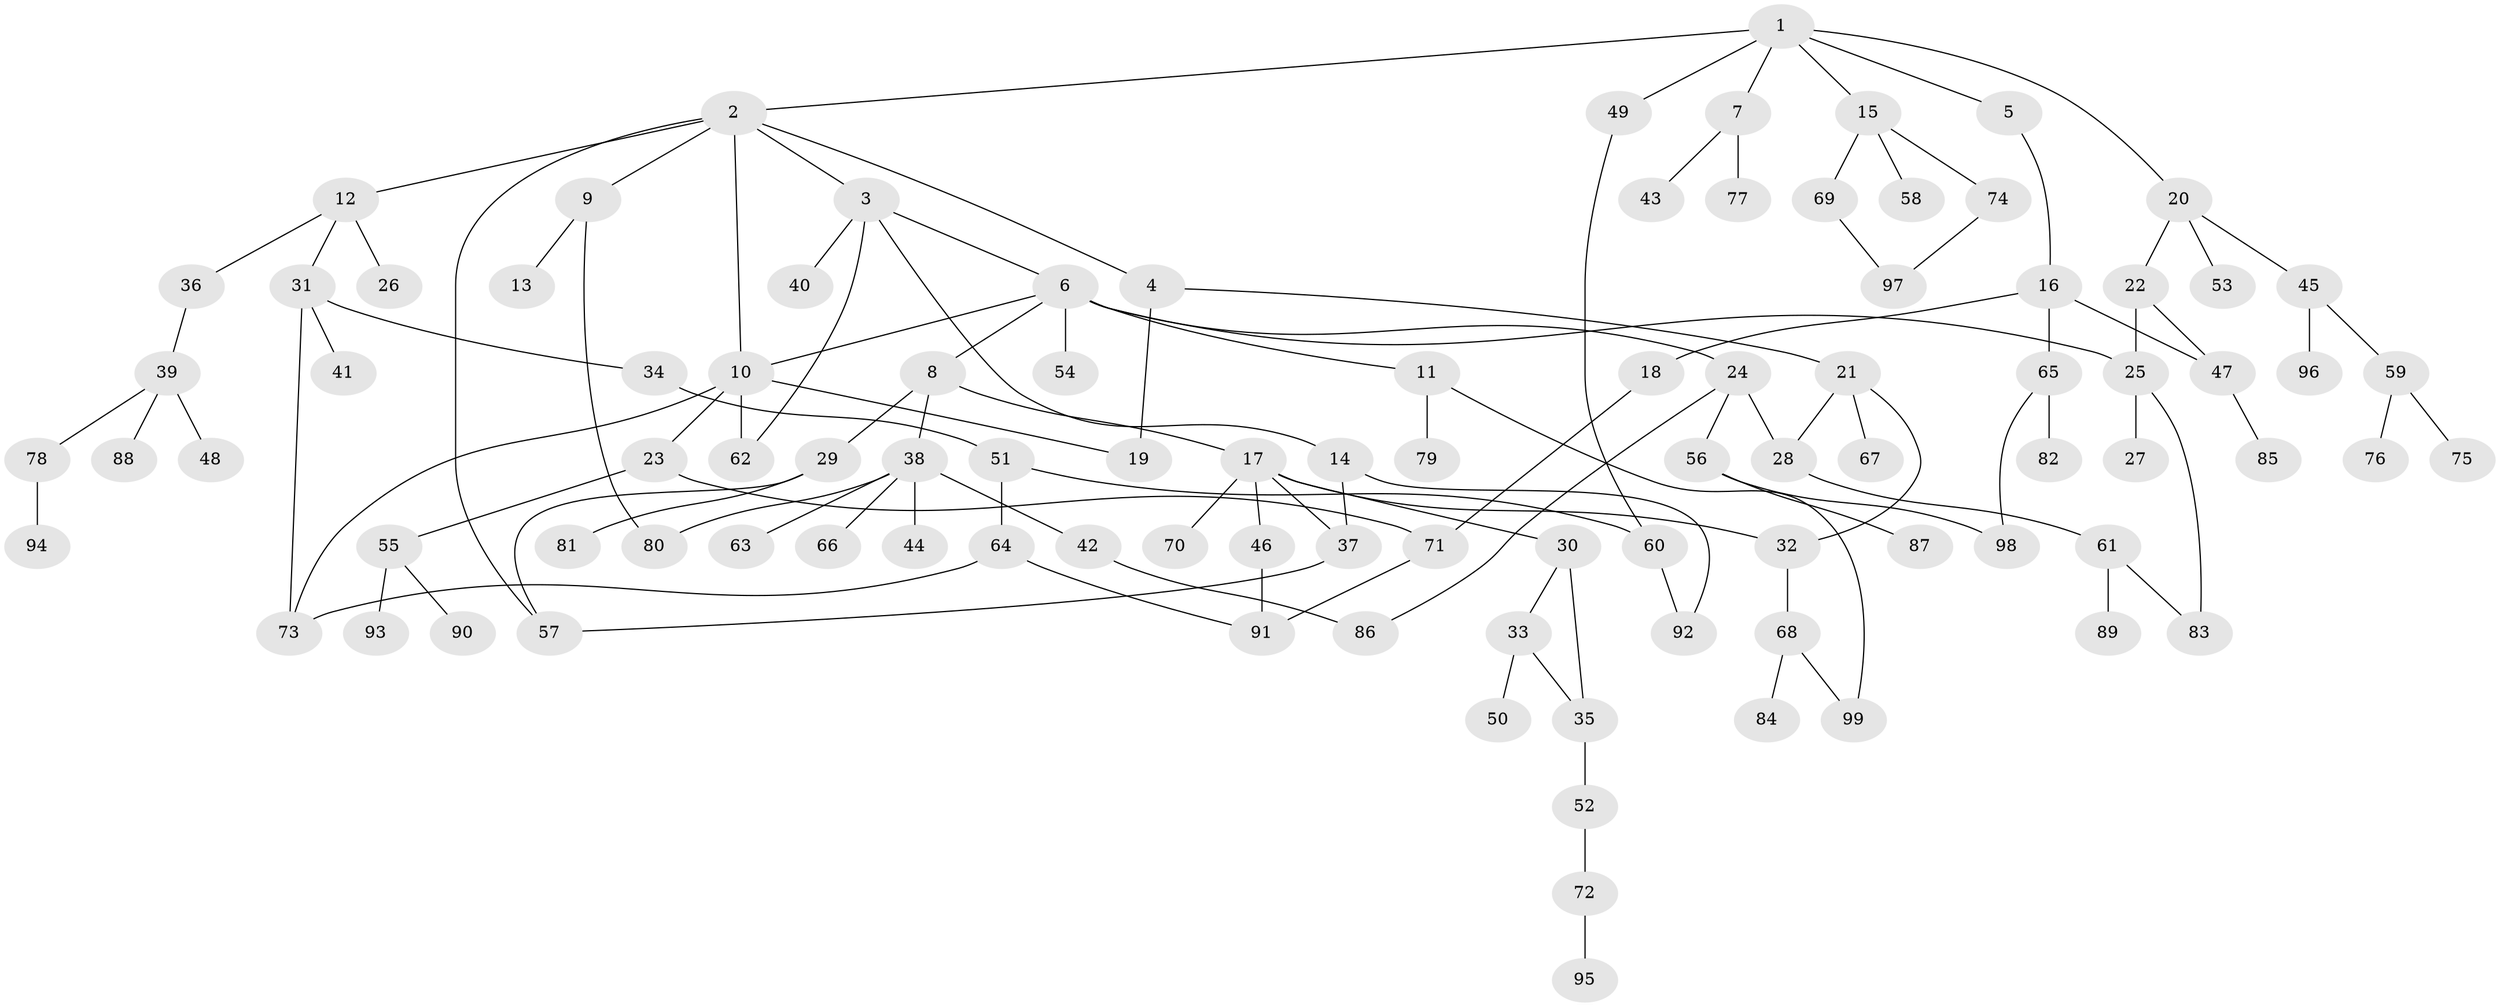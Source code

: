 // Generated by graph-tools (version 1.1) at 2025/01/03/09/25 03:01:10]
// undirected, 99 vertices, 122 edges
graph export_dot {
graph [start="1"]
  node [color=gray90,style=filled];
  1;
  2;
  3;
  4;
  5;
  6;
  7;
  8;
  9;
  10;
  11;
  12;
  13;
  14;
  15;
  16;
  17;
  18;
  19;
  20;
  21;
  22;
  23;
  24;
  25;
  26;
  27;
  28;
  29;
  30;
  31;
  32;
  33;
  34;
  35;
  36;
  37;
  38;
  39;
  40;
  41;
  42;
  43;
  44;
  45;
  46;
  47;
  48;
  49;
  50;
  51;
  52;
  53;
  54;
  55;
  56;
  57;
  58;
  59;
  60;
  61;
  62;
  63;
  64;
  65;
  66;
  67;
  68;
  69;
  70;
  71;
  72;
  73;
  74;
  75;
  76;
  77;
  78;
  79;
  80;
  81;
  82;
  83;
  84;
  85;
  86;
  87;
  88;
  89;
  90;
  91;
  92;
  93;
  94;
  95;
  96;
  97;
  98;
  99;
  1 -- 2;
  1 -- 5;
  1 -- 7;
  1 -- 15;
  1 -- 20;
  1 -- 49;
  2 -- 3;
  2 -- 4;
  2 -- 9;
  2 -- 10;
  2 -- 12;
  2 -- 57;
  3 -- 6;
  3 -- 14;
  3 -- 40;
  3 -- 62;
  4 -- 21;
  4 -- 19;
  5 -- 16;
  6 -- 8;
  6 -- 11;
  6 -- 24;
  6 -- 54;
  6 -- 25;
  6 -- 10;
  7 -- 43;
  7 -- 77;
  8 -- 17;
  8 -- 29;
  8 -- 38;
  9 -- 13;
  9 -- 80;
  10 -- 19;
  10 -- 23;
  10 -- 73;
  10 -- 62;
  11 -- 79;
  11 -- 99;
  12 -- 26;
  12 -- 31;
  12 -- 36;
  14 -- 37;
  14 -- 92;
  15 -- 58;
  15 -- 69;
  15 -- 74;
  16 -- 18;
  16 -- 65;
  16 -- 47;
  17 -- 30;
  17 -- 32;
  17 -- 46;
  17 -- 70;
  17 -- 37;
  18 -- 71;
  20 -- 22;
  20 -- 45;
  20 -- 53;
  21 -- 67;
  21 -- 28;
  21 -- 32;
  22 -- 25;
  22 -- 47;
  23 -- 55;
  23 -- 71;
  24 -- 28;
  24 -- 56;
  24 -- 86;
  25 -- 27;
  25 -- 83;
  28 -- 61;
  29 -- 81;
  29 -- 57;
  30 -- 33;
  30 -- 35;
  31 -- 34;
  31 -- 41;
  31 -- 73;
  32 -- 68;
  33 -- 50;
  33 -- 35;
  34 -- 51;
  35 -- 52;
  36 -- 39;
  37 -- 57;
  38 -- 42;
  38 -- 44;
  38 -- 63;
  38 -- 66;
  38 -- 80;
  39 -- 48;
  39 -- 78;
  39 -- 88;
  42 -- 86;
  45 -- 59;
  45 -- 96;
  46 -- 91;
  47 -- 85;
  49 -- 60;
  51 -- 64;
  51 -- 60;
  52 -- 72;
  55 -- 90;
  55 -- 93;
  56 -- 87;
  56 -- 98;
  59 -- 75;
  59 -- 76;
  60 -- 92;
  61 -- 83;
  61 -- 89;
  64 -- 91;
  64 -- 73;
  65 -- 82;
  65 -- 98;
  68 -- 84;
  68 -- 99;
  69 -- 97;
  71 -- 91;
  72 -- 95;
  74 -- 97;
  78 -- 94;
}

